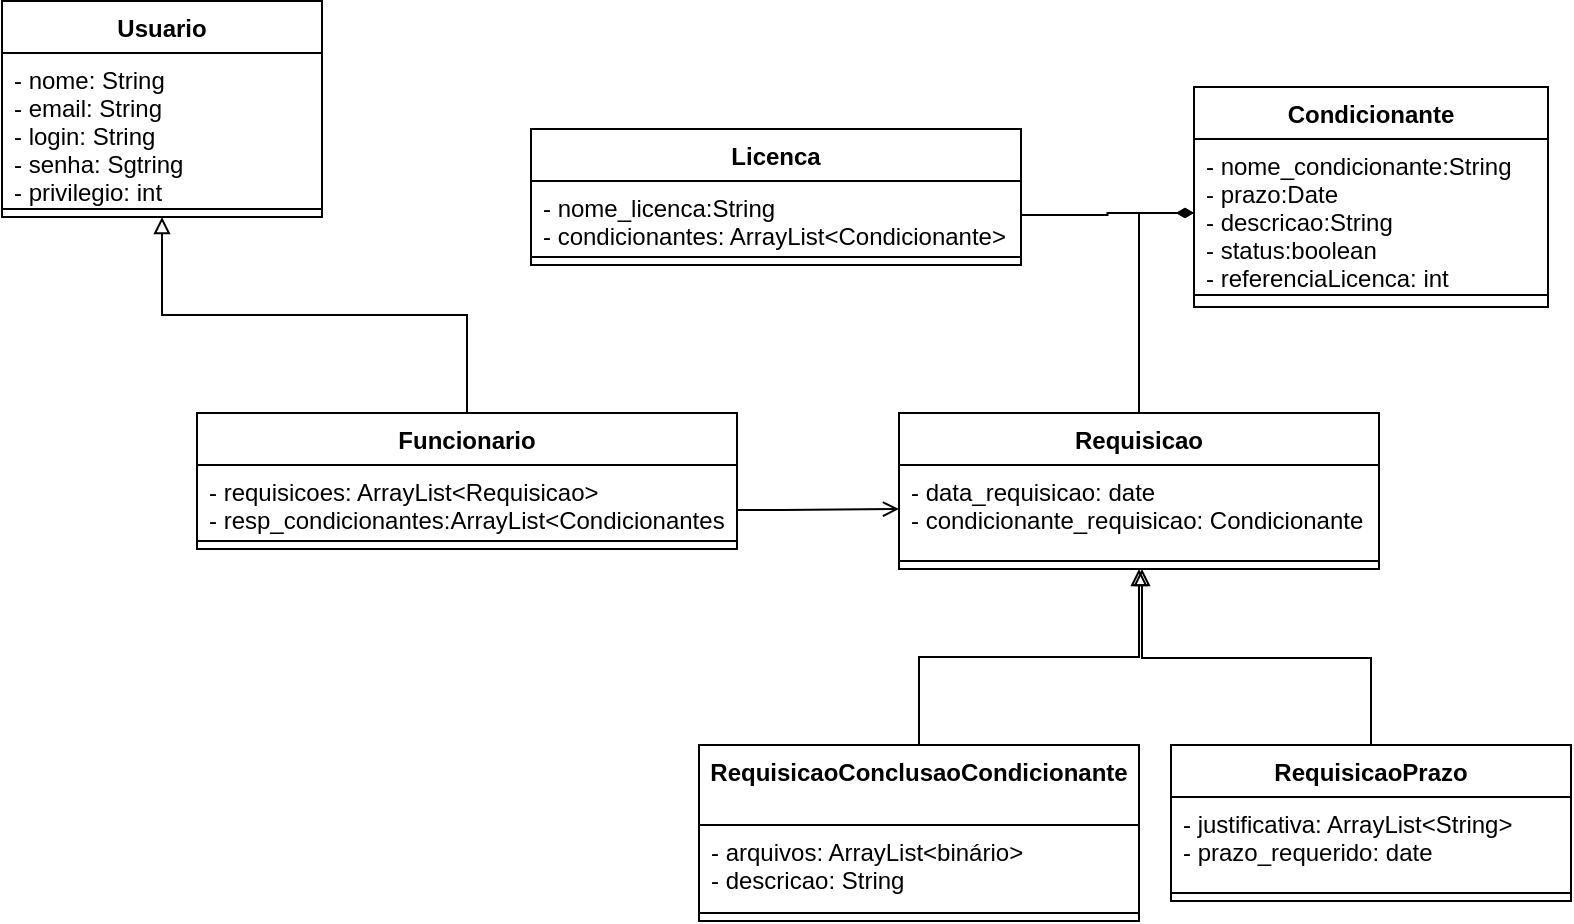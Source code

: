 <mxfile version="12.3.7" pages="1"><diagram id="L8Neq96jlQ4YsEFt39lI" name="Página-3"><mxGraphModel dx="41" dy="534" grid="1" gridSize="10" guides="1" tooltips="1" connect="1" arrows="1" fold="1" page="1" pageScale="1" pageWidth="827" pageHeight="1169" math="0" shadow="0"><root><mxCell id="bvWL6Qi1k5C-YL6gemO--0"/><mxCell id="bvWL6Qi1k5C-YL6gemO--1" parent="bvWL6Qi1k5C-YL6gemO--0"/><mxCell id="Y8RQHoiSGtnR-gXYNIpA-22" style="edgeStyle=orthogonalEdgeStyle;rounded=0;orthogonalLoop=1;jettySize=auto;html=1;exitX=0.5;exitY=1;exitDx=0;exitDy=0;strokeColor=#000000;startArrow=block;startFill=0;endArrow=none;endFill=0;" parent="bvWL6Qi1k5C-YL6gemO--1" source="Y8RQHoiSGtnR-gXYNIpA-0" target="Y8RQHoiSGtnR-gXYNIpA-13" edge="1"><mxGeometry relative="1" as="geometry"/></mxCell><mxCell id="Y8RQHoiSGtnR-gXYNIpA-0" value="Usuario" style="swimlane;fontStyle=1;align=center;verticalAlign=top;childLayout=stackLayout;horizontal=1;startSize=26;horizontalStack=0;resizeParent=1;resizeParentMax=0;resizeLast=0;collapsible=1;marginBottom=0;" parent="bvWL6Qi1k5C-YL6gemO--1" vertex="1"><mxGeometry x="1390" y="451.5" width="160" height="108" as="geometry"><mxRectangle x="150" y="160" width="70" height="25" as="alternateBounds"/></mxGeometry></mxCell><mxCell id="Y8RQHoiSGtnR-gXYNIpA-1" value="- nome: String&#10;- email: String&#10;- login: String&#10;- senha: Sgtring&#10;- privilegio: int" style="text;strokeColor=none;fillColor=none;align=left;verticalAlign=top;spacingLeft=4;spacingRight=4;overflow=hidden;rotatable=0;points=[[0,0.5],[1,0.5]];portConstraint=eastwest;" parent="Y8RQHoiSGtnR-gXYNIpA-0" vertex="1"><mxGeometry y="26" width="160" height="74" as="geometry"/></mxCell><mxCell id="Y8RQHoiSGtnR-gXYNIpA-2" value="" style="line;strokeWidth=1;fillColor=none;align=left;verticalAlign=middle;spacingTop=-1;spacingLeft=3;spacingRight=3;rotatable=0;labelPosition=right;points=[];portConstraint=eastwest;" parent="Y8RQHoiSGtnR-gXYNIpA-0" vertex="1"><mxGeometry y="100" width="160" height="8" as="geometry"/></mxCell><mxCell id="Y8RQHoiSGtnR-gXYNIpA-3" value="Licenca" style="swimlane;fontStyle=1;align=center;verticalAlign=top;childLayout=stackLayout;horizontal=1;startSize=26;horizontalStack=0;resizeParent=1;resizeParentMax=0;resizeLast=0;collapsible=1;marginBottom=0;" parent="bvWL6Qi1k5C-YL6gemO--1" vertex="1"><mxGeometry x="1654.5" y="515.5" width="245" height="68" as="geometry"><mxRectangle x="310" y="170" width="70" height="26" as="alternateBounds"/></mxGeometry></mxCell><mxCell id="Y8RQHoiSGtnR-gXYNIpA-4" value="- nome_licenca:String&#10;- condicionantes: ArrayList&lt;Condicionante&gt;" style="text;strokeColor=none;fillColor=none;align=left;verticalAlign=top;spacingLeft=4;spacingRight=4;overflow=hidden;rotatable=0;points=[[0,0.5],[1,0.5]];portConstraint=eastwest;" parent="Y8RQHoiSGtnR-gXYNIpA-3" vertex="1"><mxGeometry y="26" width="245" height="34" as="geometry"/></mxCell><mxCell id="Y8RQHoiSGtnR-gXYNIpA-5" value="" style="line;strokeWidth=1;fillColor=none;align=left;verticalAlign=middle;spacingTop=-1;spacingLeft=3;spacingRight=3;rotatable=0;labelPosition=right;points=[];portConstraint=eastwest;" parent="Y8RQHoiSGtnR-gXYNIpA-3" vertex="1"><mxGeometry y="60" width="245" height="8" as="geometry"/></mxCell><mxCell id="Y8RQHoiSGtnR-gXYNIpA-6" value="Condicionante" style="swimlane;fontStyle=1;align=center;verticalAlign=top;childLayout=stackLayout;horizontal=1;startSize=26;horizontalStack=0;resizeParent=1;resizeParentMax=0;resizeLast=0;collapsible=1;marginBottom=0;" parent="bvWL6Qi1k5C-YL6gemO--1" vertex="1"><mxGeometry x="1986" y="494.5" width="177" height="110" as="geometry"><mxRectangle x="440" y="120" width="110" height="26" as="alternateBounds"/></mxGeometry></mxCell><mxCell id="Y8RQHoiSGtnR-gXYNIpA-7" value="- nome_condicionante:String&#10;- prazo:Date&#10;- descricao:String &#10;- status:boolean&#10;- referenciaLicenca: int" style="text;strokeColor=none;fillColor=none;align=left;verticalAlign=top;spacingLeft=4;spacingRight=4;overflow=hidden;rotatable=0;points=[[0,0.5],[1,0.5]];portConstraint=eastwest;" parent="Y8RQHoiSGtnR-gXYNIpA-6" vertex="1"><mxGeometry y="26" width="177" height="74" as="geometry"/></mxCell><mxCell id="Y8RQHoiSGtnR-gXYNIpA-8" value="" style="line;strokeWidth=1;fillColor=none;align=left;verticalAlign=middle;spacingTop=-1;spacingLeft=3;spacingRight=3;rotatable=0;labelPosition=right;points=[];portConstraint=eastwest;" parent="Y8RQHoiSGtnR-gXYNIpA-6" vertex="1"><mxGeometry y="100" width="177" height="8" as="geometry"/></mxCell><mxCell id="Y8RQHoiSGtnR-gXYNIpA-9" value="&#10;" style="text;strokeColor=none;fillColor=none;align=left;verticalAlign=top;spacingLeft=4;spacingRight=4;overflow=hidden;rotatable=0;points=[[0,0.5],[1,0.5]];portConstraint=eastwest;" parent="Y8RQHoiSGtnR-gXYNIpA-6" vertex="1"><mxGeometry y="108" width="177" height="2" as="geometry"/></mxCell><mxCell id="JiQ_xaxp8Wm1r4MgDsdz-0" style="edgeStyle=orthogonalEdgeStyle;rounded=0;orthogonalLoop=1;jettySize=auto;html=1;startArrow=none;startFill=0;endArrow=diamondThin;endFill=1;strokeColor=#000000;" parent="bvWL6Qi1k5C-YL6gemO--1" source="Y8RQHoiSGtnR-gXYNIpA-10" target="Y8RQHoiSGtnR-gXYNIpA-7" edge="1"><mxGeometry relative="1" as="geometry"/></mxCell><mxCell id="Y8RQHoiSGtnR-gXYNIpA-10" value="Requisicao" style="swimlane;fontStyle=1;align=center;verticalAlign=top;childLayout=stackLayout;horizontal=1;startSize=26;horizontalStack=0;resizeParent=1;resizeParentMax=0;resizeLast=0;collapsible=1;marginBottom=0;" parent="bvWL6Qi1k5C-YL6gemO--1" vertex="1"><mxGeometry x="1838.5" y="657.5" width="240" height="78" as="geometry"><mxRectangle x="450" y="310" width="90" height="26" as="alternateBounds"/></mxGeometry></mxCell><mxCell id="Y8RQHoiSGtnR-gXYNIpA-11" value="- data_requisicao: date &#10;- condicionante_requisicao: Condicionante" style="text;strokeColor=none;fillColor=none;align=left;verticalAlign=top;spacingLeft=4;spacingRight=4;overflow=hidden;rotatable=0;points=[[0,0.5],[1,0.5]];portConstraint=eastwest;" parent="Y8RQHoiSGtnR-gXYNIpA-10" vertex="1"><mxGeometry y="26" width="240" height="44" as="geometry"/></mxCell><mxCell id="Y8RQHoiSGtnR-gXYNIpA-12" value="" style="line;strokeWidth=1;fillColor=none;align=left;verticalAlign=middle;spacingTop=-1;spacingLeft=3;spacingRight=3;rotatable=0;labelPosition=right;points=[];portConstraint=eastwest;" parent="Y8RQHoiSGtnR-gXYNIpA-10" vertex="1"><mxGeometry y="70" width="240" height="8" as="geometry"/></mxCell><mxCell id="Y8RQHoiSGtnR-gXYNIpA-13" value="Funcionario" style="swimlane;fontStyle=1;align=center;verticalAlign=top;childLayout=stackLayout;horizontal=1;startSize=26;horizontalStack=0;resizeParent=1;resizeParentMax=0;resizeLast=0;collapsible=1;marginBottom=0;" parent="bvWL6Qi1k5C-YL6gemO--1" vertex="1"><mxGeometry x="1487.5" y="657.5" width="270" height="68" as="geometry"><mxRectangle x="240" y="308" width="100" height="26" as="alternateBounds"/></mxGeometry></mxCell><mxCell id="Y8RQHoiSGtnR-gXYNIpA-14" value="- requisicoes: ArrayList&lt;Requisicao&gt;&#10;- resp_condicionantes:ArrayList&lt;Condicionantes" style="text;strokeColor=none;fillColor=none;align=left;verticalAlign=top;spacingLeft=4;spacingRight=4;overflow=hidden;rotatable=0;points=[[0,0.5],[1,0.5]];portConstraint=eastwest;" parent="Y8RQHoiSGtnR-gXYNIpA-13" vertex="1"><mxGeometry y="26" width="270" height="34" as="geometry"/></mxCell><mxCell id="Y8RQHoiSGtnR-gXYNIpA-15" value="" style="line;strokeWidth=1;fillColor=none;align=left;verticalAlign=middle;spacingTop=-1;spacingLeft=3;spacingRight=3;rotatable=0;labelPosition=right;points=[];portConstraint=eastwest;" parent="Y8RQHoiSGtnR-gXYNIpA-13" vertex="1"><mxGeometry y="60" width="270" height="8" as="geometry"/></mxCell><mxCell id="TXgxQLQ4pXZf3HnJgBYT-0" style="edgeStyle=orthogonalEdgeStyle;rounded=0;orthogonalLoop=1;jettySize=auto;html=1;entryX=0.5;entryY=1;entryDx=0;entryDy=0;startArrow=none;startFill=0;endArrow=block;endFill=0;strokeColor=#000000;" parent="bvWL6Qi1k5C-YL6gemO--1" source="Y8RQHoiSGtnR-gXYNIpA-16" target="Y8RQHoiSGtnR-gXYNIpA-10" edge="1"><mxGeometry relative="1" as="geometry"/></mxCell><mxCell id="Y8RQHoiSGtnR-gXYNIpA-16" value="RequisicaoConclusaoCondicionante" style="swimlane;fontStyle=1;align=center;verticalAlign=top;childLayout=stackLayout;horizontal=1;startSize=40;horizontalStack=0;resizeParent=1;resizeParentMax=0;resizeLast=0;collapsible=1;marginBottom=0;" parent="bvWL6Qi1k5C-YL6gemO--1" vertex="1"><mxGeometry x="1738.5" y="823.5" width="220" height="88" as="geometry"><mxRectangle x="310" y="440" width="181" height="40" as="alternateBounds"/></mxGeometry></mxCell><mxCell id="Y8RQHoiSGtnR-gXYNIpA-17" value="- arquivos: ArrayList&lt;binário&gt;&#10;- descricao: String" style="text;strokeColor=none;fillColor=none;align=left;verticalAlign=top;spacingLeft=4;spacingRight=4;overflow=hidden;rotatable=0;points=[[0,0.5],[1,0.5]];portConstraint=eastwest;" parent="Y8RQHoiSGtnR-gXYNIpA-16" vertex="1"><mxGeometry y="40" width="220" height="40" as="geometry"/></mxCell><mxCell id="Y8RQHoiSGtnR-gXYNIpA-18" value="" style="line;strokeWidth=1;fillColor=none;align=left;verticalAlign=middle;spacingTop=-1;spacingLeft=3;spacingRight=3;rotatable=0;labelPosition=right;points=[];portConstraint=eastwest;" parent="Y8RQHoiSGtnR-gXYNIpA-16" vertex="1"><mxGeometry y="80" width="220" height="8" as="geometry"/></mxCell><mxCell id="TXgxQLQ4pXZf3HnJgBYT-1" style="edgeStyle=orthogonalEdgeStyle;rounded=0;orthogonalLoop=1;jettySize=auto;html=1;startArrow=none;startFill=0;endArrow=block;endFill=0;strokeColor=#000000;" parent="bvWL6Qi1k5C-YL6gemO--1" source="Y8RQHoiSGtnR-gXYNIpA-19" target="Y8RQHoiSGtnR-gXYNIpA-10" edge="1"><mxGeometry relative="1" as="geometry"><mxPoint x="1960" y="740" as="targetPoint"/><Array as="points"><mxPoint x="2075" y="780"/><mxPoint x="1960" y="780"/></Array></mxGeometry></mxCell><mxCell id="Y8RQHoiSGtnR-gXYNIpA-19" value="RequisicaoPrazo" style="swimlane;fontStyle=1;align=center;verticalAlign=top;childLayout=stackLayout;horizontal=1;startSize=26;horizontalStack=0;resizeParent=1;resizeParentMax=0;resizeLast=0;collapsible=1;marginBottom=0;" parent="bvWL6Qi1k5C-YL6gemO--1" vertex="1"><mxGeometry x="1974.5" y="823.5" width="200" height="78" as="geometry"><mxRectangle x="518.5" y="440" width="140" height="26" as="alternateBounds"/></mxGeometry></mxCell><mxCell id="Y8RQHoiSGtnR-gXYNIpA-20" value="- justificativa: ArrayList&lt;String&gt;&#10;- prazo_requerido: date" style="text;strokeColor=none;fillColor=none;align=left;verticalAlign=top;spacingLeft=4;spacingRight=4;overflow=hidden;rotatable=0;points=[[0,0.5],[1,0.5]];portConstraint=eastwest;" parent="Y8RQHoiSGtnR-gXYNIpA-19" vertex="1"><mxGeometry y="26" width="200" height="44" as="geometry"/></mxCell><mxCell id="Y8RQHoiSGtnR-gXYNIpA-21" value="" style="line;strokeWidth=1;fillColor=none;align=left;verticalAlign=middle;spacingTop=-1;spacingLeft=3;spacingRight=3;rotatable=0;labelPosition=right;points=[];portConstraint=eastwest;" parent="Y8RQHoiSGtnR-gXYNIpA-19" vertex="1"><mxGeometry y="70" width="200" height="8" as="geometry"/></mxCell><mxCell id="Zb1_4B5lkedwhL1CJ_9l-0" style="edgeStyle=orthogonalEdgeStyle;rounded=0;orthogonalLoop=1;jettySize=auto;html=1;entryX=0;entryY=0.5;entryDx=0;entryDy=0;startArrow=none;startFill=0;endArrow=open;endFill=0;strokeColor=#000000;" parent="bvWL6Qi1k5C-YL6gemO--1" source="Y8RQHoiSGtnR-gXYNIpA-14" target="Y8RQHoiSGtnR-gXYNIpA-11" edge="1"><mxGeometry relative="1" as="geometry"><Array as="points"><mxPoint x="1780" y="706"/><mxPoint x="1780" y="706"/></Array></mxGeometry></mxCell><mxCell id="JiQ_xaxp8Wm1r4MgDsdz-1" style="edgeStyle=orthogonalEdgeStyle;rounded=0;orthogonalLoop=1;jettySize=auto;html=1;exitX=1;exitY=0.5;exitDx=0;exitDy=0;startArrow=none;startFill=0;endArrow=diamondThin;endFill=1;strokeColor=#000000;" parent="bvWL6Qi1k5C-YL6gemO--1" source="Y8RQHoiSGtnR-gXYNIpA-4" target="Y8RQHoiSGtnR-gXYNIpA-7" edge="1"><mxGeometry relative="1" as="geometry"><mxPoint x="1990" y="559" as="targetPoint"/></mxGeometry></mxCell></root></mxGraphModel></diagram></mxfile>
